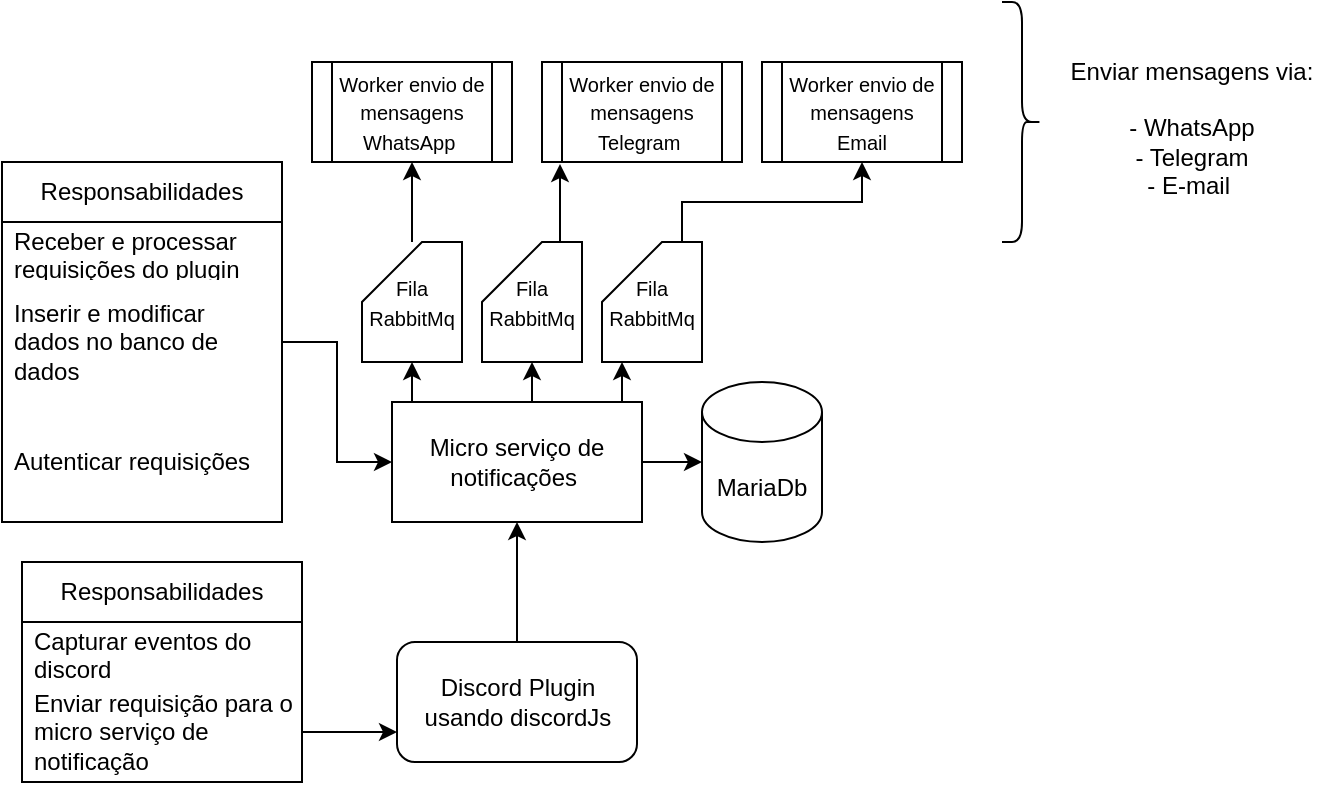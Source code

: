 <mxfile version="24.7.17">
  <diagram name="Page-1" id="2fwOL7RRN2srkxSSSRam">
    <mxGraphModel dx="1418" dy="819" grid="1" gridSize="10" guides="1" tooltips="1" connect="1" arrows="1" fold="1" page="1" pageScale="1" pageWidth="850" pageHeight="1100" math="0" shadow="0">
      <root>
        <mxCell id="0" />
        <mxCell id="1" parent="0" />
        <mxCell id="VK3KqI7mc5CVR1xsNMQ7-1" style="edgeStyle=orthogonalEdgeStyle;rounded=0;orthogonalLoop=1;jettySize=auto;html=1;exitX=0.5;exitY=0;exitDx=0;exitDy=0;entryX=0.5;entryY=1;entryDx=0;entryDy=0;" edge="1" parent="1" source="VK3KqI7mc5CVR1xsNMQ7-2" target="VK3KqI7mc5CVR1xsNMQ7-4">
          <mxGeometry relative="1" as="geometry">
            <mxPoint x="285" y="260" as="targetPoint" />
          </mxGeometry>
        </mxCell>
        <mxCell id="VK3KqI7mc5CVR1xsNMQ7-2" value="Discord Plugin usando discordJs" style="rounded=1;whiteSpace=wrap;html=1;" vertex="1" parent="1">
          <mxGeometry x="227.5" y="320" width="120" height="60" as="geometry" />
        </mxCell>
        <mxCell id="VK3KqI7mc5CVR1xsNMQ7-3" style="edgeStyle=orthogonalEdgeStyle;rounded=0;orthogonalLoop=1;jettySize=auto;html=1;" edge="1" parent="1" source="VK3KqI7mc5CVR1xsNMQ7-4" target="VK3KqI7mc5CVR1xsNMQ7-5">
          <mxGeometry relative="1" as="geometry">
            <mxPoint x="410" y="230" as="targetPoint" />
          </mxGeometry>
        </mxCell>
        <mxCell id="VK3KqI7mc5CVR1xsNMQ7-4" value="Micro serviço de notificações&amp;nbsp;" style="rounded=0;whiteSpace=wrap;html=1;" vertex="1" parent="1">
          <mxGeometry x="225" y="200" width="125" height="60" as="geometry" />
        </mxCell>
        <mxCell id="VK3KqI7mc5CVR1xsNMQ7-5" value="MariaDb" style="shape=cylinder3;whiteSpace=wrap;html=1;boundedLbl=1;backgroundOutline=1;size=15;" vertex="1" parent="1">
          <mxGeometry x="380" y="190" width="60" height="80" as="geometry" />
        </mxCell>
        <mxCell id="VK3KqI7mc5CVR1xsNMQ7-6" value="Responsabilidades" style="swimlane;fontStyle=0;childLayout=stackLayout;horizontal=1;startSize=30;horizontalStack=0;resizeParent=1;resizeParentMax=0;resizeLast=0;collapsible=1;marginBottom=0;whiteSpace=wrap;html=1;" vertex="1" parent="1">
          <mxGeometry x="40" y="280" width="140" height="110" as="geometry" />
        </mxCell>
        <mxCell id="VK3KqI7mc5CVR1xsNMQ7-7" value="Capturar eventos do discord" style="text;strokeColor=none;fillColor=none;align=left;verticalAlign=middle;spacingLeft=4;spacingRight=4;overflow=hidden;points=[[0,0.5],[1,0.5]];portConstraint=eastwest;rotatable=0;whiteSpace=wrap;html=1;" vertex="1" parent="VK3KqI7mc5CVR1xsNMQ7-6">
          <mxGeometry y="30" width="140" height="30" as="geometry" />
        </mxCell>
        <mxCell id="VK3KqI7mc5CVR1xsNMQ7-8" value="Enviar requisição para o micro serviço de notificação&amp;nbsp;" style="text;strokeColor=none;fillColor=none;align=left;verticalAlign=middle;spacingLeft=4;spacingRight=4;overflow=hidden;points=[[0,0.5],[1,0.5]];portConstraint=eastwest;rotatable=0;whiteSpace=wrap;html=1;" vertex="1" parent="VK3KqI7mc5CVR1xsNMQ7-6">
          <mxGeometry y="60" width="140" height="50" as="geometry" />
        </mxCell>
        <mxCell id="VK3KqI7mc5CVR1xsNMQ7-9" style="edgeStyle=orthogonalEdgeStyle;rounded=0;orthogonalLoop=1;jettySize=auto;html=1;exitX=1;exitY=0.5;exitDx=0;exitDy=0;entryX=0;entryY=0.75;entryDx=0;entryDy=0;" edge="1" parent="1" source="VK3KqI7mc5CVR1xsNMQ7-8" target="VK3KqI7mc5CVR1xsNMQ7-2">
          <mxGeometry relative="1" as="geometry" />
        </mxCell>
        <mxCell id="VK3KqI7mc5CVR1xsNMQ7-29" style="edgeStyle=orthogonalEdgeStyle;rounded=0;orthogonalLoop=1;jettySize=auto;html=1;entryX=0;entryY=0.5;entryDx=0;entryDy=0;" edge="1" parent="1" source="VK3KqI7mc5CVR1xsNMQ7-11" target="VK3KqI7mc5CVR1xsNMQ7-4">
          <mxGeometry relative="1" as="geometry" />
        </mxCell>
        <mxCell id="VK3KqI7mc5CVR1xsNMQ7-11" value="Responsabilidades" style="swimlane;fontStyle=0;childLayout=stackLayout;horizontal=1;startSize=30;horizontalStack=0;resizeParent=1;resizeParentMax=0;resizeLast=0;collapsible=1;marginBottom=0;whiteSpace=wrap;html=1;" vertex="1" parent="1">
          <mxGeometry x="30" y="80" width="140" height="180" as="geometry">
            <mxRectangle x="30" y="140" width="140" height="30" as="alternateBounds" />
          </mxGeometry>
        </mxCell>
        <mxCell id="VK3KqI7mc5CVR1xsNMQ7-12" value="Receber e processar requisições do plugin" style="text;strokeColor=none;fillColor=none;align=left;verticalAlign=middle;spacingLeft=4;spacingRight=4;overflow=hidden;points=[[0,0.5],[1,0.5]];portConstraint=eastwest;rotatable=0;whiteSpace=wrap;html=1;" vertex="1" parent="VK3KqI7mc5CVR1xsNMQ7-11">
          <mxGeometry y="30" width="140" height="30" as="geometry" />
        </mxCell>
        <mxCell id="VK3KqI7mc5CVR1xsNMQ7-13" value="Inserir e modificar dados no banco de dados" style="text;strokeColor=none;fillColor=none;align=left;verticalAlign=middle;spacingLeft=4;spacingRight=4;overflow=hidden;points=[[0,0.5],[1,0.5]];portConstraint=eastwest;rotatable=0;whiteSpace=wrap;html=1;" vertex="1" parent="VK3KqI7mc5CVR1xsNMQ7-11">
          <mxGeometry y="60" width="140" height="60" as="geometry" />
        </mxCell>
        <mxCell id="VK3KqI7mc5CVR1xsNMQ7-30" value="Autenticar requisições&amp;nbsp;" style="text;strokeColor=none;fillColor=none;align=left;verticalAlign=middle;spacingLeft=4;spacingRight=4;overflow=hidden;points=[[0,0.5],[1,0.5]];portConstraint=eastwest;rotatable=0;whiteSpace=wrap;html=1;" vertex="1" parent="VK3KqI7mc5CVR1xsNMQ7-11">
          <mxGeometry y="120" width="140" height="60" as="geometry" />
        </mxCell>
        <mxCell id="VK3KqI7mc5CVR1xsNMQ7-24" style="edgeStyle=orthogonalEdgeStyle;rounded=0;orthogonalLoop=1;jettySize=auto;html=1;entryX=0.5;entryY=1;entryDx=0;entryDy=0;" edge="1" parent="1" source="VK3KqI7mc5CVR1xsNMQ7-16" target="VK3KqI7mc5CVR1xsNMQ7-23">
          <mxGeometry relative="1" as="geometry" />
        </mxCell>
        <mxCell id="VK3KqI7mc5CVR1xsNMQ7-16" value="&lt;font style=&quot;font-size: 10px;&quot;&gt;Fila RabbitMq&lt;/font&gt;" style="shape=card;whiteSpace=wrap;html=1;" vertex="1" parent="1">
          <mxGeometry x="210" y="120" width="50" height="60" as="geometry" />
        </mxCell>
        <mxCell id="VK3KqI7mc5CVR1xsNMQ7-17" style="edgeStyle=orthogonalEdgeStyle;rounded=0;orthogonalLoop=1;jettySize=auto;html=1;exitX=0.25;exitY=0;exitDx=0;exitDy=0;entryX=0.5;entryY=1;entryDx=0;entryDy=0;entryPerimeter=0;" edge="1" parent="1" source="VK3KqI7mc5CVR1xsNMQ7-4" target="VK3KqI7mc5CVR1xsNMQ7-16">
          <mxGeometry relative="1" as="geometry" />
        </mxCell>
        <mxCell id="VK3KqI7mc5CVR1xsNMQ7-18" value="&lt;font style=&quot;font-size: 10px;&quot;&gt;Fila RabbitMq&lt;/font&gt;" style="shape=card;whiteSpace=wrap;html=1;" vertex="1" parent="1">
          <mxGeometry x="270" y="120" width="50" height="60" as="geometry" />
        </mxCell>
        <mxCell id="VK3KqI7mc5CVR1xsNMQ7-19" style="edgeStyle=orthogonalEdgeStyle;rounded=0;orthogonalLoop=1;jettySize=auto;html=1;exitX=0.5;exitY=0;exitDx=0;exitDy=0;entryX=0.5;entryY=1;entryDx=0;entryDy=0;entryPerimeter=0;" edge="1" parent="1" source="VK3KqI7mc5CVR1xsNMQ7-4" target="VK3KqI7mc5CVR1xsNMQ7-18">
          <mxGeometry relative="1" as="geometry" />
        </mxCell>
        <mxCell id="VK3KqI7mc5CVR1xsNMQ7-28" style="edgeStyle=orthogonalEdgeStyle;rounded=0;orthogonalLoop=1;jettySize=auto;html=1;exitX=0;exitY=0;exitDx=40;exitDy=0;exitPerimeter=0;entryX=0.5;entryY=1;entryDx=0;entryDy=0;" edge="1" parent="1" source="VK3KqI7mc5CVR1xsNMQ7-20" target="VK3KqI7mc5CVR1xsNMQ7-27">
          <mxGeometry relative="1" as="geometry" />
        </mxCell>
        <mxCell id="VK3KqI7mc5CVR1xsNMQ7-20" value="&lt;font style=&quot;font-size: 10px;&quot;&gt;Fila RabbitMq&lt;/font&gt;" style="shape=card;whiteSpace=wrap;html=1;" vertex="1" parent="1">
          <mxGeometry x="330" y="120" width="50" height="60" as="geometry" />
        </mxCell>
        <mxCell id="VK3KqI7mc5CVR1xsNMQ7-22" style="edgeStyle=orthogonalEdgeStyle;rounded=0;orthogonalLoop=1;jettySize=auto;html=1;exitX=0.75;exitY=0;exitDx=0;exitDy=0;entryX=0.2;entryY=1;entryDx=0;entryDy=0;entryPerimeter=0;" edge="1" parent="1" source="VK3KqI7mc5CVR1xsNMQ7-4" target="VK3KqI7mc5CVR1xsNMQ7-20">
          <mxGeometry relative="1" as="geometry" />
        </mxCell>
        <mxCell id="VK3KqI7mc5CVR1xsNMQ7-23" value="&lt;font style=&quot;font-size: 10px;&quot;&gt;Worker envio de mensagens WhatsApp&amp;nbsp;&lt;/font&gt;" style="shape=process;whiteSpace=wrap;html=1;backgroundOutline=1;" vertex="1" parent="1">
          <mxGeometry x="185" y="30" width="100" height="50" as="geometry" />
        </mxCell>
        <mxCell id="VK3KqI7mc5CVR1xsNMQ7-25" value="&lt;font style=&quot;font-size: 10px;&quot;&gt;Worker envio de mensagens Telegram&amp;nbsp;&lt;/font&gt;" style="shape=process;whiteSpace=wrap;html=1;backgroundOutline=1;" vertex="1" parent="1">
          <mxGeometry x="300" y="30" width="100" height="50" as="geometry" />
        </mxCell>
        <mxCell id="VK3KqI7mc5CVR1xsNMQ7-26" style="edgeStyle=orthogonalEdgeStyle;rounded=0;orthogonalLoop=1;jettySize=auto;html=1;exitX=0;exitY=0;exitDx=40;exitDy=0;exitPerimeter=0;entryX=0.09;entryY=1.02;entryDx=0;entryDy=0;entryPerimeter=0;" edge="1" parent="1" source="VK3KqI7mc5CVR1xsNMQ7-18" target="VK3KqI7mc5CVR1xsNMQ7-25">
          <mxGeometry relative="1" as="geometry" />
        </mxCell>
        <mxCell id="VK3KqI7mc5CVR1xsNMQ7-27" value="&lt;font style=&quot;font-size: 10px;&quot;&gt;Worker envio de mensagens Email&lt;/font&gt;" style="shape=process;whiteSpace=wrap;html=1;backgroundOutline=1;" vertex="1" parent="1">
          <mxGeometry x="410" y="30" width="100" height="50" as="geometry" />
        </mxCell>
        <mxCell id="VK3KqI7mc5CVR1xsNMQ7-35" value="" style="shape=curlyBracket;whiteSpace=wrap;html=1;rounded=1;flipH=1;labelPosition=right;verticalLabelPosition=middle;align=left;verticalAlign=middle;" vertex="1" parent="1">
          <mxGeometry x="530" width="20" height="120" as="geometry" />
        </mxCell>
        <mxCell id="VK3KqI7mc5CVR1xsNMQ7-36" value="Enviar mensagens via:&lt;div&gt;&lt;br&gt;- WhatsApp&lt;/div&gt;&lt;div&gt;- Telegram&lt;br&gt;- E-mail&amp;nbsp;&lt;/div&gt;" style="text;html=1;align=center;verticalAlign=middle;whiteSpace=wrap;rounded=0;" vertex="1" parent="1">
          <mxGeometry x="550" y="30" width="150" height="65" as="geometry" />
        </mxCell>
      </root>
    </mxGraphModel>
  </diagram>
</mxfile>
